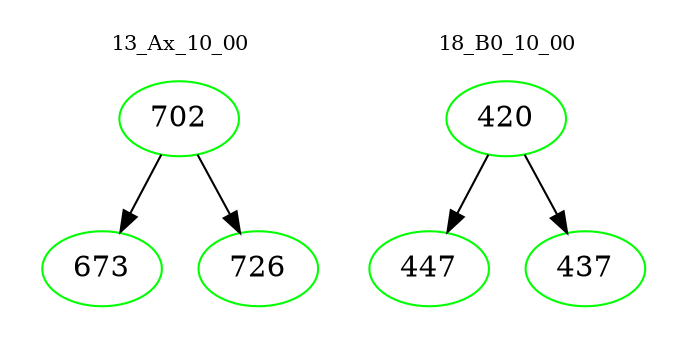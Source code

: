 digraph{
subgraph cluster_0 {
color = white
label = "13_Ax_10_00";
fontsize=10;
T0_702 [label="702", color="green"]
T0_702 -> T0_673 [color="black"]
T0_673 [label="673", color="green"]
T0_702 -> T0_726 [color="black"]
T0_726 [label="726", color="green"]
}
subgraph cluster_1 {
color = white
label = "18_B0_10_00";
fontsize=10;
T1_420 [label="420", color="green"]
T1_420 -> T1_447 [color="black"]
T1_447 [label="447", color="green"]
T1_420 -> T1_437 [color="black"]
T1_437 [label="437", color="green"]
}
}
